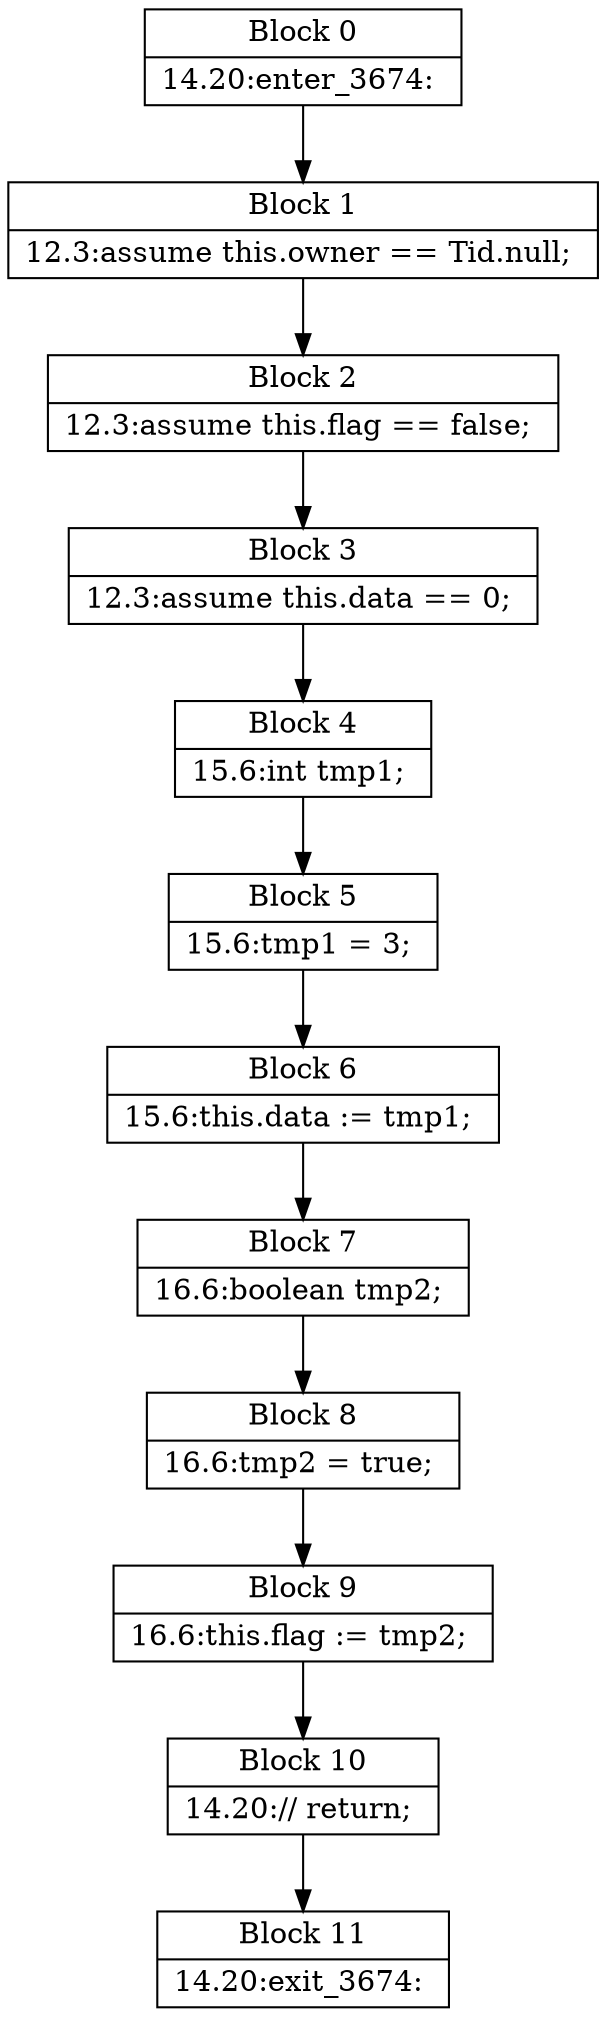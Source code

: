 digraph G {
   node [shape=record];
B0[label="{Block 0|14.20:enter_3674: \n}"];
B1[label="{Block 1|12.3:assume this.owner == Tid.null; \n}"];
B2[label="{Block 2|12.3:assume this.flag == false; \n}"];
B3[label="{Block 3|12.3:assume this.data == 0; \n}"];
B4[label="{Block 4|15.6:int tmp1; \n}"];
B5[label="{Block 5|15.6:tmp1 = 3; \n}"];
B6[label="{Block 6|15.6:this.data := tmp1; \n}"];
B7[label="{Block 7|16.6:boolean tmp2; \n}"];
B8[label="{Block 8|16.6:tmp2 = true; \n}"];
B9[label="{Block 9|16.6:this.flag := tmp2; \n}"];
B10[label="{Block 10|14.20:// return; \n}"];
B11[label="{Block 11|14.20:exit_3674: \n}"];
B0 -> B1;
B1 -> B2;
B2 -> B3;
B3 -> B4;
B4 -> B5;
B5 -> B6;
B6 -> B7;
B7 -> B8;
B8 -> B9;
B9 -> B10;
B10 -> B11;
}
